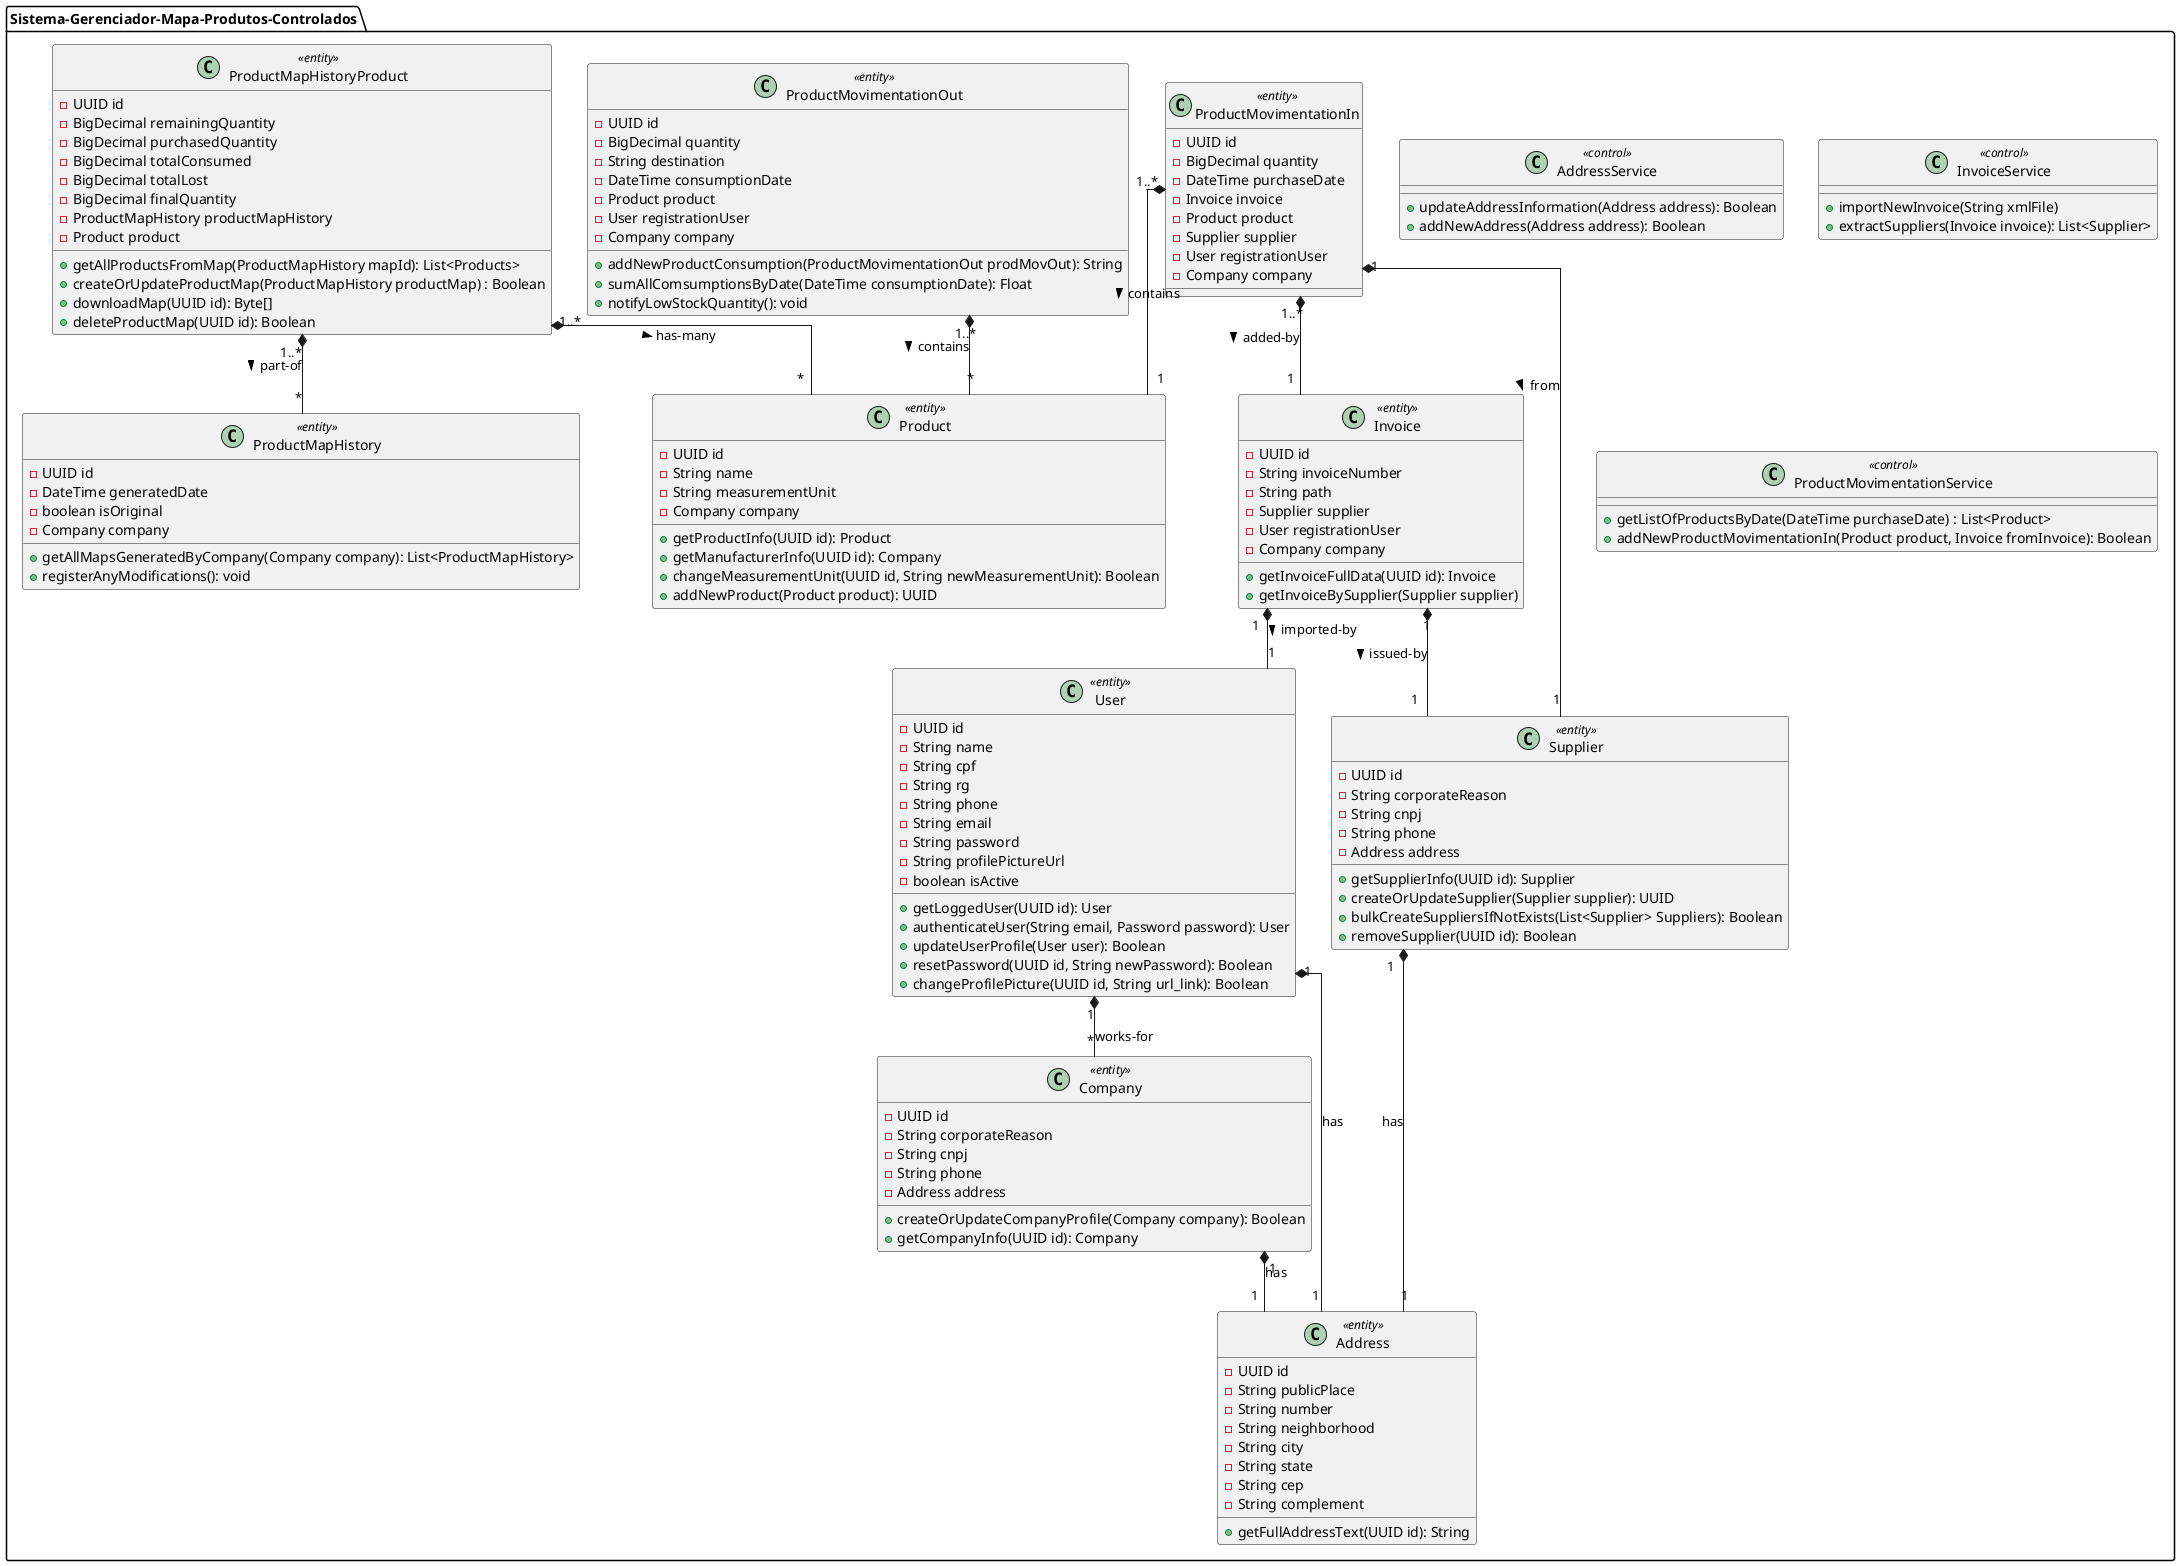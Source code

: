 @startuml controlled_map_generator_class_diagram
skinparam linetype ortho

package Sistema-Gerenciador-Mapa-Produtos-Controlados {
    class Address <<entity>> {
        - UUID id
        - String publicPlace
        - String number
        - String neighborhood
        - String city
        - String state
        - String cep
        - String complement

        + getFullAddressText(UUID id): String
    }

    class AddressService <<control>>{
        + updateAddressInformation(Address address): Boolean
        + addNewAddress(Address address): Boolean
    }

    class Company <<entity>>{
        - UUID id
        - String corporateReason
        - String cnpj
        - String phone
        - Address address

        + createOrUpdateCompanyProfile(Company company): Boolean
        + getCompanyInfo(UUID id): Company
    }

    class Supplier <<entity>>{
        - UUID id
        - String corporateReason
        - String cnpj
        - String phone
        - Address address

        + getSupplierInfo(UUID id): Supplier
        + createOrUpdateSupplier(Supplier supplier): UUID
        + bulkCreateSuppliersIfNotExists(List<Supplier> Suppliers): Boolean
        + removeSupplier(UUID id): Boolean
    }

    class User <<entity>>{
        - UUID id
        - String name
        - String cpf
        - String rg
        - String phone
        - String email
        - String password
        - String profilePictureUrl
        - boolean isActive

        + getLoggedUser(UUID id): User
        + authenticateUser(String email, Password password): User
        + updateUserProfile(User user): Boolean
        + resetPassword(UUID id, String newPassword): Boolean
        + changeProfilePicture(UUID id, String url_link): Boolean
    }

    class Product <<entity>>{
        - UUID id
        - String name
        - String measurementUnit
        - Company company

        + getProductInfo(UUID id): Product
        + getManufacturerInfo(UUID id): Company
        + changeMeasurementUnit(UUID id, String newMeasurementUnit): Boolean
        + addNewProduct(Product product): UUID
    }

    class Invoice <<entity>> {
        - UUID id
        - String invoiceNumber
        - String path
        - Supplier supplier
        - User registrationUser
        - Company company

        + getInvoiceFullData(UUID id): Invoice
        + getInvoiceBySupplier(Supplier supplier)
    }

    class InvoiceService <<control>>{
        + importNewInvoice(String xmlFile)
        + extractSuppliers(Invoice invoice): List<Supplier>
    }

    class ProductMovimentationIn <<entity>>{
        - UUID id
        - BigDecimal quantity
        - DateTime purchaseDate
        - Invoice invoice
        - Product product
        - Supplier supplier
        - User registrationUser
        - Company company
    }

    class ProductMovimentationService <<control>>{
        + getListOfProductsByDate(DateTime purchaseDate) : List<Product>
        + addNewProductMovimentationIn(Product product, Invoice fromInvoice): Boolean
    }

    class ProductMovimentationOut <<entity>>{
        - UUID id
        - BigDecimal quantity
        - String destination
        - DateTime consumptionDate
        - Product product
        - User registrationUser
        - Company company

        + addNewProductConsumption(ProductMovimentationOut prodMovOut): String
        + sumAllComsumptionsByDate(DateTime consumptionDate): Float
        + notifyLowStockQuantity(): void
    }

    class ProductMapHistoryProduct <<entity>>{
        - UUID id
        - BigDecimal remainingQuantity
        - BigDecimal purchasedQuantity
        - BigDecimal totalConsumed
        - BigDecimal totalLost
        - BigDecimal finalQuantity
        - ProductMapHistory productMapHistory
        - Product product

        + getAllProductsFromMap(ProductMapHistory mapId): List<Products>
        + createOrUpdateProductMap(ProductMapHistory productMap) : Boolean
        + downloadMap(UUID id): Byte[]
        + deleteProductMap(UUID id): Boolean
    }

    class ProductMapHistory <<entity>>{
        - UUID id
        - DateTime generatedDate
        - boolean isOriginal
        - Company company

        + getAllMapsGeneratedByCompany(Company company): List<ProductMapHistory>
        + registerAnyModifications(): void
    }

    Company "1" *-- "1" Address : has
    User "1" *-- "1" Address : has
    User "1" *-- "*" Company : works-for
    Supplier "1" *-- "1" Address : has
    Invoice "1" *-- "1" Supplier : issued-by >
    Invoice "1" *-- "1" User : imported-by >
    ProductMovimentationIn "1..*" *-- "1" Invoice : added-by >
    ProductMovimentationIn "1..*" *-- "1" Product : contains >
    ProductMovimentationIn "1" *-- "1" Supplier : from >
    ProductMovimentationIn "1..*" o-[hidden]- "1" User : registered-by >
    ProductMovimentationOut "1..*" *-- "*" Product : contains >
    ProductMovimentationOut "1..*" o-[hidden]- "1" User : registered-by >
    ProductMapHistoryProduct "1..*" *-- "*" ProductMapHistory : part-of >
    ProductMapHistoryProduct "1..*" *-- "*" Product : has-many >

}
@enduml
